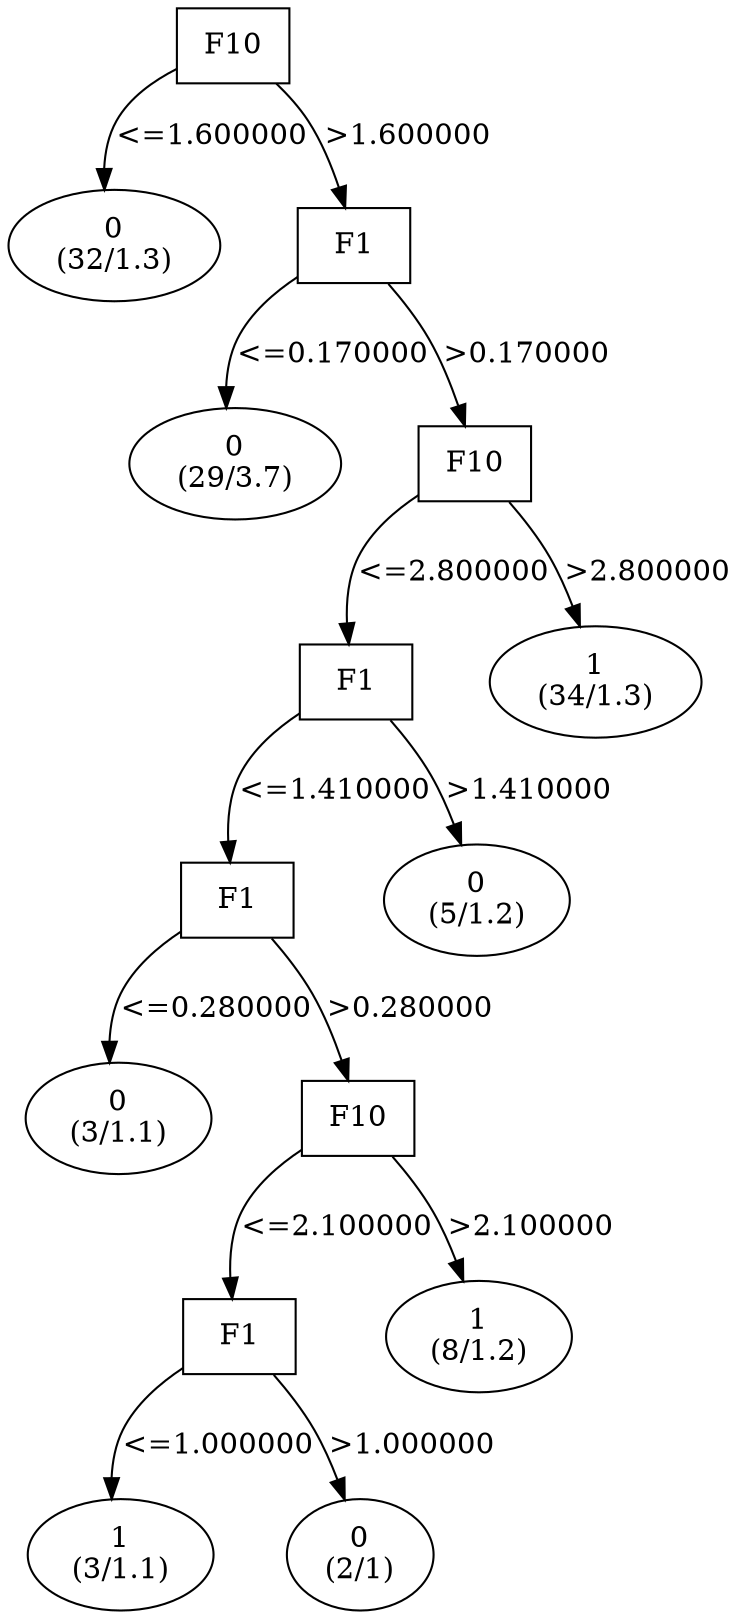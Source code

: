 digraph YaDT {
n0 [ shape=box, label="F10\n"]
n0 -> n1 [label="<=1.600000"]
n1 [ shape=ellipse, label="0\n(32/1.3)"]
n0 -> n2 [label=">1.600000"]
n2 [ shape=box, label="F1\n"]
n2 -> n3 [label="<=0.170000"]
n3 [ shape=ellipse, label="0\n(29/3.7)"]
n2 -> n4 [label=">0.170000"]
n4 [ shape=box, label="F10\n"]
n4 -> n5 [label="<=2.800000"]
n5 [ shape=box, label="F1\n"]
n5 -> n6 [label="<=1.410000"]
n6 [ shape=box, label="F1\n"]
n6 -> n7 [label="<=0.280000"]
n7 [ shape=ellipse, label="0\n(3/1.1)"]
n6 -> n8 [label=">0.280000"]
n8 [ shape=box, label="F10\n"]
n8 -> n9 [label="<=2.100000"]
n9 [ shape=box, label="F1\n"]
n9 -> n10 [label="<=1.000000"]
n10 [ shape=ellipse, label="1\n(3/1.1)"]
n9 -> n11 [label=">1.000000"]
n11 [ shape=ellipse, label="0\n(2/1)"]
n8 -> n13 [label=">2.100000"]
n13 [ shape=ellipse, label="1\n(8/1.2)"]
n5 -> n16 [label=">1.410000"]
n16 [ shape=ellipse, label="0\n(5/1.2)"]
n4 -> n18 [label=">2.800000"]
n18 [ shape=ellipse, label="1\n(34/1.3)"]
}
